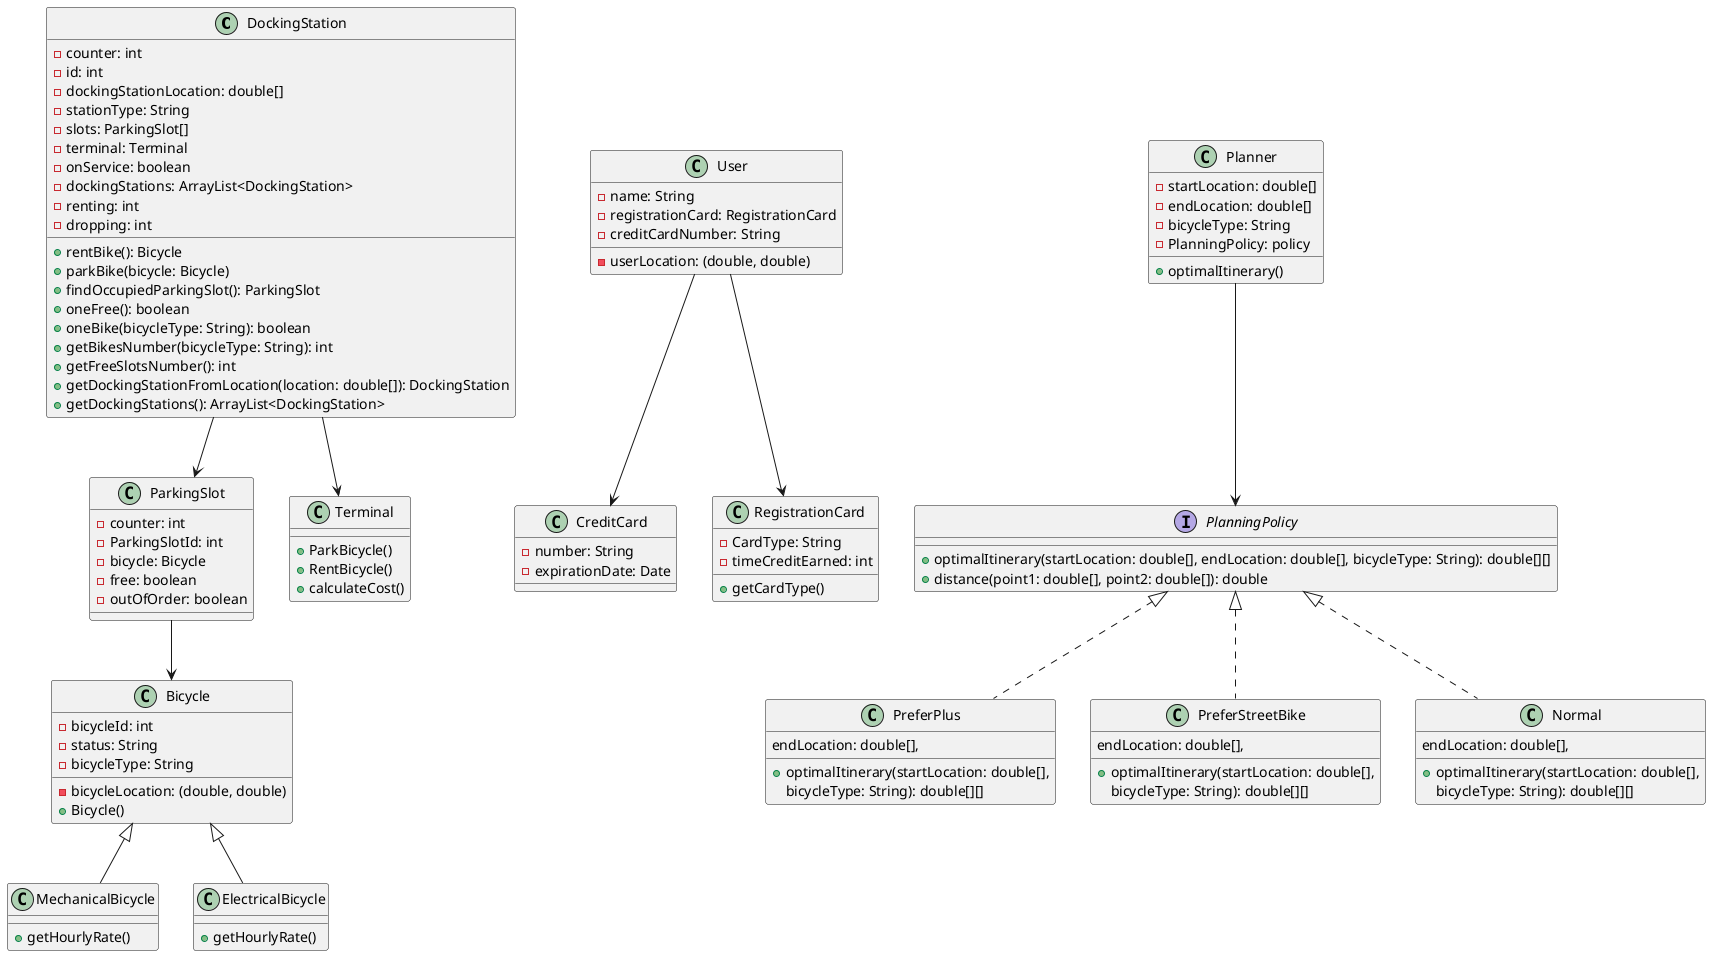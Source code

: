 @startuml
 class DockingStation {
        - counter: int
        - id: int
        - dockingStationLocation: double[]
        - stationType: String
        - slots: ParkingSlot[]
        - terminal: Terminal
        - onService: boolean
        - dockingStations: ArrayList<DockingStation>
        - renting: int
        - dropping: int

        + rentBike(): Bicycle
        + parkBike(bicycle: Bicycle)
        + findOccupiedParkingSlot(): ParkingSlot
        + oneFree(): boolean
        + oneBike(bicycleType: String): boolean
        + getBikesNumber(bicycleType: String): int
        + getFreeSlotsNumber(): int
        + getDockingStationFromLocation(location: double[]): DockingStation
        + getDockingStations(): ArrayList<DockingStation>
    }

class ParkingSlot {
     - counter: int
     - ParkingSlotId: int
     - bicycle: Bicycle
     - free: boolean
     - outOfOrder: boolean
}

class Bicycle {
    - bicycleId: int
    - bicycleLocation: (double, double)
    - status: String
    - bicycleType: String
    + Bicycle()
}

class MechanicalBicycle extends Bicycle {
    + getHourlyRate()
}

class ElectricalBicycle extends Bicycle {
+ getHourlyRate()
}

class User {
    - name: String
    - userLocation: (double, double)
    - registrationCard: RegistrationCard
    - creditCardNumber: String
}

class CreditCard {
    - number: String
    - expirationDate: Date
}

class RegistrationCard {
    - CardType: String
    - timeCreditEarned: int
    + getCardType()
}

class Terminal {
    + ParkBicycle()
    + RentBicycle()
    + calculateCost()
}

class Planner {
-startLocation: double[]
-endLocation: double[]
-bicycleType: String
-PlanningPolicy: policy
+optimalItinerary()
}

interface PlanningPolicy {
        +optimalItinerary(startLocation: double[], endLocation: double[], bicycleType: String): double[][]
        +distance(point1: double[], point2: double[]): double
}

class PreferPlus implements PlanningPolicy {
        + optimalItinerary(startLocation: double[],
        endLocation: double[],
        bicycleType: String): double[][]
}

class PreferStreetBike implements PlanningPolicy {
        + optimalItinerary(startLocation: double[],
        endLocation: double[],
        bicycleType: String): double[][]
    }


class Normal implements PlanningPolicy {
        + optimalItinerary(startLocation: double[],
        endLocation: double[],
        bicycleType: String): double[][]
    }


Planner --> PlanningPolicy
DockingStation --> ParkingSlot
DockingStation --> Terminal
ParkingSlot --> Bicycle
User --> CreditCard
User --> RegistrationCard
@enduml